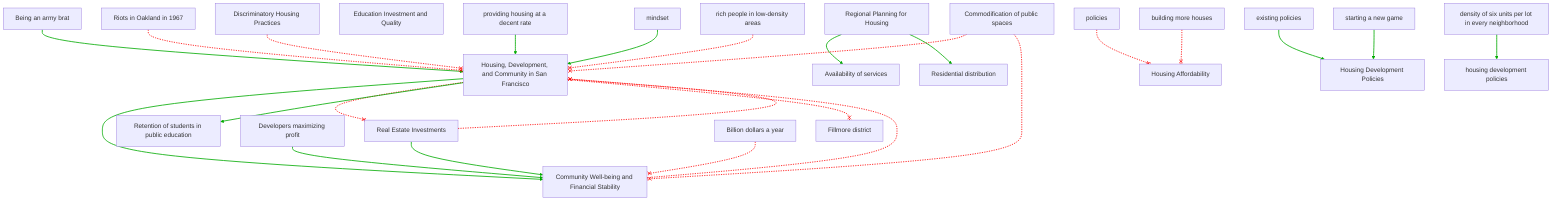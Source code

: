 flowchart TD
    n1[Housing, Development, and Community in San Francisco]
    n3[Being an army brat]
    n9[Community Well-being and Financial Stability]
    n11[Riots in Oakland in 1967]
    n15[Discriminatory Housing Practices]
    n33[Real Estate Investments]
    n40[Education Investment and Quality]
    n42[Retention of students in public education]
    n45[Commodification of public spaces]
    n47[Developers maximizing profit]
    n55[providing housing at a decent rate]
    n62[Fillmore district]
    n73[mindset]
    n75[rich people in low-density areas]
    n101[Billion dollars a year]
    n103[Regional Planning for Housing]
    n104[Availability of services]
    n106[Residential distribution]
    n107[policies]
    n108[Housing Affordability]
    n109[building more houses]
    n111[existing policies]
    n112[Housing Development Policies]
    n113[starting a new game]
    n115[density of six units per lot in every neighborhood]
    n116[housing development policies]
    n1 --> n9
    n1 --x n33
    n1 --> n42
    n1 --x n62
    n3 --> n1
    n9 --x n1
    n11 --x n1
    n15 --x n1
    n33 --x n1
    n33 --> n9
    n45 --x n1
    n45 --x n9
    n47 --> n9
    n55 --> n1
    n73 --> n1
    n75 --x n1
    n101 --x n9
    n103 --> n104
    n103 --> n106
    n107 --x n108
    n109 --x n108
    n111 --> n112
    n113 --> n112
    n115 --> n116
    linkStyle 0 stroke:#00AA00,stroke-width:2px
    linkStyle 1 stroke:#FF0000,stroke-dasharray:3,stroke-width:2px
    linkStyle 2 stroke:#00AA00,stroke-width:2px
    linkStyle 3 stroke:#FF0000,stroke-dasharray:3,stroke-width:2px
    linkStyle 4 stroke:#00AA00,stroke-width:2px
    linkStyle 5 stroke:#FF0000,stroke-dasharray:3,stroke-width:2px
    linkStyle 6 stroke:#FF0000,stroke-dasharray:3,stroke-width:2px
    linkStyle 7 stroke:#FF0000,stroke-dasharray:3,stroke-width:2px
    linkStyle 8 stroke:#FF0000,stroke-dasharray:3,stroke-width:2px
    linkStyle 9 stroke:#00AA00,stroke-width:2px
    linkStyle 10 stroke:#FF0000,stroke-dasharray:3,stroke-width:2px
    linkStyle 11 stroke:#FF0000,stroke-dasharray:3,stroke-width:2px
    linkStyle 12 stroke:#00AA00,stroke-width:2px
    linkStyle 13 stroke:#00AA00,stroke-width:2px
    linkStyle 14 stroke:#00AA00,stroke-width:2px
    linkStyle 15 stroke:#FF0000,stroke-dasharray:3,stroke-width:2px
    linkStyle 16 stroke:#FF0000,stroke-dasharray:3,stroke-width:2px
    linkStyle 17 stroke:#00AA00,stroke-width:2px
    linkStyle 18 stroke:#00AA00,stroke-width:2px
    linkStyle 19 stroke:#FF0000,stroke-dasharray:3,stroke-width:2px
    linkStyle 20 stroke:#FF0000,stroke-dasharray:3,stroke-width:2px
    linkStyle 21 stroke:#00AA00,stroke-width:2px
    linkStyle 22 stroke:#00AA00,stroke-width:2px
    linkStyle 23 stroke:#00AA00,stroke-width:2px